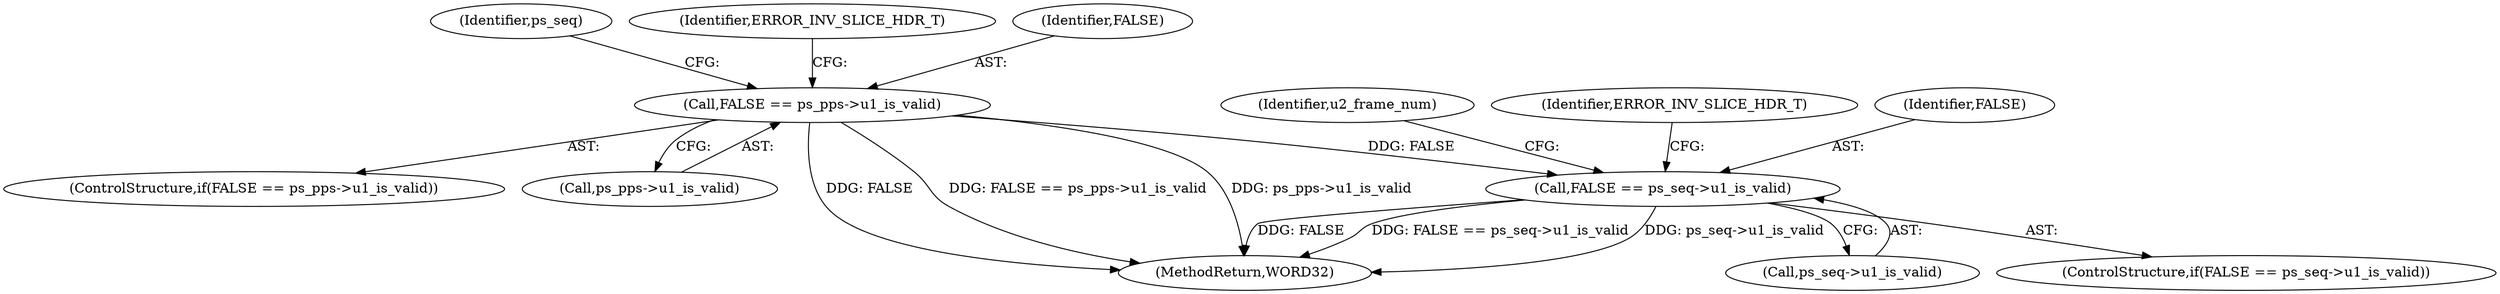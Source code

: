 digraph "0_Android_0b23c81c3dd9ec38f7e6806a3955fed1925541a0_2@pointer" {
"1000450" [label="(Call,FALSE == ps_seq->u1_is_valid)"];
"1000431" [label="(Call,FALSE == ps_pps->u1_is_valid)"];
"1000433" [label="(Call,ps_pps->u1_is_valid)"];
"1000458" [label="(Identifier,u2_frame_num)"];
"1002589" [label="(MethodReturn,WORD32)"];
"1000456" [label="(Identifier,ERROR_INV_SLICE_HDR_T)"];
"1000449" [label="(ControlStructure,if(FALSE == ps_seq->u1_is_valid))"];
"1000450" [label="(Call,FALSE == ps_seq->u1_is_valid)"];
"1000451" [label="(Identifier,FALSE)"];
"1000430" [label="(ControlStructure,if(FALSE == ps_pps->u1_is_valid))"];
"1000440" [label="(Identifier,ps_seq)"];
"1000431" [label="(Call,FALSE == ps_pps->u1_is_valid)"];
"1000438" [label="(Identifier,ERROR_INV_SLICE_HDR_T)"];
"1000432" [label="(Identifier,FALSE)"];
"1000452" [label="(Call,ps_seq->u1_is_valid)"];
"1000450" -> "1000449"  [label="AST: "];
"1000450" -> "1000452"  [label="CFG: "];
"1000451" -> "1000450"  [label="AST: "];
"1000452" -> "1000450"  [label="AST: "];
"1000456" -> "1000450"  [label="CFG: "];
"1000458" -> "1000450"  [label="CFG: "];
"1000450" -> "1002589"  [label="DDG: FALSE == ps_seq->u1_is_valid"];
"1000450" -> "1002589"  [label="DDG: ps_seq->u1_is_valid"];
"1000450" -> "1002589"  [label="DDG: FALSE"];
"1000431" -> "1000450"  [label="DDG: FALSE"];
"1000431" -> "1000430"  [label="AST: "];
"1000431" -> "1000433"  [label="CFG: "];
"1000432" -> "1000431"  [label="AST: "];
"1000433" -> "1000431"  [label="AST: "];
"1000438" -> "1000431"  [label="CFG: "];
"1000440" -> "1000431"  [label="CFG: "];
"1000431" -> "1002589"  [label="DDG: FALSE"];
"1000431" -> "1002589"  [label="DDG: FALSE == ps_pps->u1_is_valid"];
"1000431" -> "1002589"  [label="DDG: ps_pps->u1_is_valid"];
}
